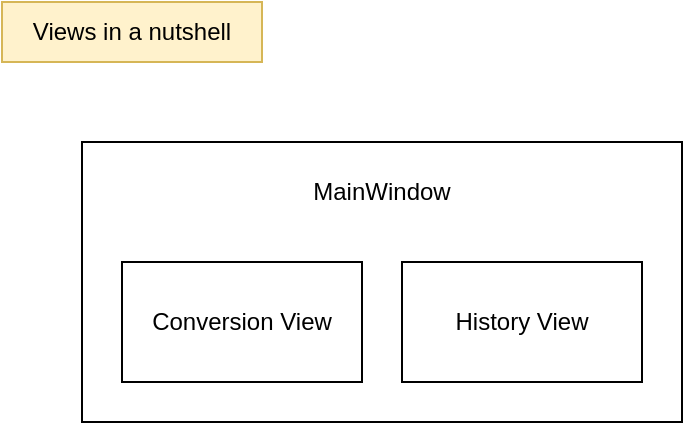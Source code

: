 <mxfile version="21.1.2" type="device" pages="3">
  <diagram name="Views" id="wAXMRrhnX-YWbiJUw-BA">
    <mxGraphModel dx="1392" dy="795" grid="1" gridSize="10" guides="1" tooltips="1" connect="1" arrows="1" fold="1" page="1" pageScale="1" pageWidth="850" pageHeight="1100" math="0" shadow="0">
      <root>
        <mxCell id="0" />
        <mxCell id="1" parent="0" />
        <mxCell id="GL9mVHAH-XKeBI3alYUW-4" value="" style="rounded=0;whiteSpace=wrap;html=1;" parent="1" vertex="1">
          <mxGeometry x="60" y="100" width="300" height="140" as="geometry" />
        </mxCell>
        <mxCell id="GL9mVHAH-XKeBI3alYUW-2" value="Conversion View" style="rounded=0;whiteSpace=wrap;html=1;" parent="1" vertex="1">
          <mxGeometry x="80" y="160" width="120" height="60" as="geometry" />
        </mxCell>
        <mxCell id="GL9mVHAH-XKeBI3alYUW-3" value="History View" style="rounded=0;whiteSpace=wrap;html=1;" parent="1" vertex="1">
          <mxGeometry x="220" y="160" width="120" height="60" as="geometry" />
        </mxCell>
        <mxCell id="GL9mVHAH-XKeBI3alYUW-6" value="MainWindow" style="text;html=1;strokeColor=none;fillColor=none;align=center;verticalAlign=middle;whiteSpace=wrap;rounded=0;" parent="1" vertex="1">
          <mxGeometry x="165" y="110" width="90" height="30" as="geometry" />
        </mxCell>
        <mxCell id="GL9mVHAH-XKeBI3alYUW-8" value="Views in a nutshell" style="text;html=1;strokeColor=#d6b656;fillColor=#fff2cc;align=center;verticalAlign=middle;whiteSpace=wrap;rounded=0;" parent="1" vertex="1">
          <mxGeometry x="20" y="30" width="130" height="30" as="geometry" />
        </mxCell>
      </root>
    </mxGraphModel>
  </diagram>
  <diagram id="cZvHWxoe-WqmMHzHElbF" name="ViewModels">
    <mxGraphModel dx="1392" dy="795" grid="1" gridSize="10" guides="1" tooltips="1" connect="1" arrows="1" fold="1" page="1" pageScale="1" pageWidth="850" pageHeight="1100" math="0" shadow="0">
      <root>
        <mxCell id="0" />
        <mxCell id="1" parent="0" />
        <mxCell id="s7mXlwP2duCpiVbKWQ99-1" value="MainViewModel" style="swimlane;fontStyle=0;childLayout=stackLayout;horizontal=1;startSize=26;fillColor=none;horizontalStack=0;resizeParent=1;resizeParentMax=0;resizeLast=0;collapsible=1;marginBottom=0;whiteSpace=wrap;html=1;" parent="1" vertex="1">
          <mxGeometry x="70" y="120" width="280" height="216" as="geometry" />
        </mxCell>
        <mxCell id="s7mXlwP2duCpiVbKWQ99-2" value="+ SelectViewModelCommand: ICommand" style="text;strokeColor=none;fillColor=none;align=left;verticalAlign=top;spacingLeft=4;spacingRight=4;overflow=hidden;rotatable=0;points=[[0,0.5],[1,0.5]];portConstraint=eastwest;whiteSpace=wrap;html=1;" parent="s7mXlwP2duCpiVbKWQ99-1" vertex="1">
          <mxGeometry y="26" width="280" height="26" as="geometry" />
        </mxCell>
        <mxCell id="s7mXlwP2duCpiVbKWQ99-3" value="+ ExitApplicationCommand: ICommand" style="text;strokeColor=none;fillColor=none;align=left;verticalAlign=top;spacingLeft=4;spacingRight=4;overflow=hidden;rotatable=0;points=[[0,0.5],[1,0.5]];portConstraint=eastwest;whiteSpace=wrap;html=1;" parent="s7mXlwP2duCpiVbKWQ99-1" vertex="1">
          <mxGeometry y="52" width="280" height="26" as="geometry" />
        </mxCell>
        <mxCell id="s7mXlwP2duCpiVbKWQ99-4" value="+ ClearSelectedImageCommand: ICommand" style="text;strokeColor=none;fillColor=none;align=left;verticalAlign=top;spacingLeft=4;spacingRight=4;overflow=hidden;rotatable=0;points=[[0,0.5],[1,0.5]];portConstraint=eastwest;whiteSpace=wrap;html=1;" parent="s7mXlwP2duCpiVbKWQ99-1" vertex="1">
          <mxGeometry y="78" width="280" height="26" as="geometry" />
        </mxCell>
        <mxCell id="s7mXlwP2duCpiVbKWQ99-17" value="+ ConversionViewModel: ConversionViewModel" style="text;strokeColor=none;fillColor=none;align=left;verticalAlign=top;spacingLeft=4;spacingRight=4;overflow=hidden;rotatable=0;points=[[0,0.5],[1,0.5]];portConstraint=eastwest;whiteSpace=wrap;html=1;" parent="s7mXlwP2duCpiVbKWQ99-1" vertex="1">
          <mxGeometry y="104" width="280" height="26" as="geometry" />
        </mxCell>
        <mxCell id="s7mXlwP2duCpiVbKWQ99-18" value="+ HistoryViewModel: ConversionViewModel" style="text;strokeColor=none;fillColor=none;align=left;verticalAlign=top;spacingLeft=4;spacingRight=4;overflow=hidden;rotatable=0;points=[[0,0.5],[1,0.5]];portConstraint=eastwest;whiteSpace=wrap;html=1;" parent="s7mXlwP2duCpiVbKWQ99-1" vertex="1">
          <mxGeometry y="130" width="280" height="26" as="geometry" />
        </mxCell>
        <mxCell id="s7mXlwP2duCpiVbKWQ99-19" value="+ SelectedViewModel: ViewModel?" style="text;strokeColor=none;fillColor=none;align=left;verticalAlign=top;spacingLeft=4;spacingRight=4;overflow=hidden;rotatable=0;points=[[0,0.5],[1,0.5]];portConstraint=eastwest;whiteSpace=wrap;html=1;" parent="s7mXlwP2duCpiVbKWQ99-1" vertex="1">
          <mxGeometry y="156" width="280" height="26" as="geometry" />
        </mxCell>
        <mxCell id="s7mXlwP2duCpiVbKWQ99-21" value="" style="line;strokeWidth=1;fillColor=none;align=left;verticalAlign=middle;spacingTop=-1;spacingLeft=3;spacingRight=3;rotatable=0;labelPosition=right;points=[];portConstraint=eastwest;strokeColor=inherit;" parent="s7mXlwP2duCpiVbKWQ99-1" vertex="1">
          <mxGeometry y="182" width="280" height="8" as="geometry" />
        </mxCell>
        <mxCell id="s7mXlwP2duCpiVbKWQ99-20" value="+ SelectViewModel(object? args): void" style="text;strokeColor=none;fillColor=none;align=left;verticalAlign=top;spacingLeft=4;spacingRight=4;overflow=hidden;rotatable=0;points=[[0,0.5],[1,0.5]];portConstraint=eastwest;whiteSpace=wrap;html=1;" parent="s7mXlwP2duCpiVbKWQ99-1" vertex="1">
          <mxGeometry y="190" width="280" height="26" as="geometry" />
        </mxCell>
        <mxCell id="s7mXlwP2duCpiVbKWQ99-5" value="MainWindowViewModel" style="swimlane;fontStyle=0;childLayout=stackLayout;horizontal=1;startSize=26;fillColor=none;horizontalStack=0;resizeParent=1;resizeParentMax=0;resizeLast=0;collapsible=1;marginBottom=0;whiteSpace=wrap;html=1;" parent="1" vertex="1">
          <mxGeometry x="70" y="620" width="340" height="260" as="geometry" />
        </mxCell>
        <mxCell id="s7mXlwP2duCpiVbKWQ99-6" value="+ SelectImageCommand: ICommand" style="text;strokeColor=none;fillColor=none;align=left;verticalAlign=top;spacingLeft=4;spacingRight=4;overflow=hidden;rotatable=0;points=[[0,0.5],[1,0.5]];portConstraint=eastwest;whiteSpace=wrap;html=1;" parent="s7mXlwP2duCpiVbKWQ99-5" vertex="1">
          <mxGeometry y="26" width="340" height="26" as="geometry" />
        </mxCell>
        <mxCell id="s7mXlwP2duCpiVbKWQ99-7" value="+ ConvertImageCommand: ICommand" style="text;strokeColor=none;fillColor=none;align=left;verticalAlign=top;spacingLeft=4;spacingRight=4;overflow=hidden;rotatable=0;points=[[0,0.5],[1,0.5]];portConstraint=eastwest;whiteSpace=wrap;html=1;" parent="s7mXlwP2duCpiVbKWQ99-5" vertex="1">
          <mxGeometry y="52" width="340" height="26" as="geometry" />
        </mxCell>
        <mxCell id="s7mXlwP2duCpiVbKWQ99-8" value="+ ClearSelectedImageCommand: ICommand" style="text;strokeColor=none;fillColor=none;align=left;verticalAlign=top;spacingLeft=4;spacingRight=4;overflow=hidden;rotatable=0;points=[[0,0.5],[1,0.5]];portConstraint=eastwest;whiteSpace=wrap;html=1;" parent="s7mXlwP2duCpiVbKWQ99-5" vertex="1">
          <mxGeometry y="78" width="340" height="26" as="geometry" />
        </mxCell>
        <mxCell id="s7mXlwP2duCpiVbKWQ99-23" value="+ CurrentImageHeight: int" style="text;strokeColor=none;fillColor=none;align=left;verticalAlign=top;spacingLeft=4;spacingRight=4;overflow=hidden;rotatable=0;points=[[0,0.5],[1,0.5]];portConstraint=eastwest;whiteSpace=wrap;html=1;" parent="s7mXlwP2duCpiVbKWQ99-5" vertex="1">
          <mxGeometry y="104" width="340" height="26" as="geometry" />
        </mxCell>
        <mxCell id="s7mXlwP2duCpiVbKWQ99-24" value="+ CurrentImageWidth: int" style="text;strokeColor=none;fillColor=none;align=left;verticalAlign=top;spacingLeft=4;spacingRight=4;overflow=hidden;rotatable=0;points=[[0,0.5],[1,0.5]];portConstraint=eastwest;whiteSpace=wrap;html=1;" parent="s7mXlwP2duCpiVbKWQ99-5" vertex="1">
          <mxGeometry y="130" width="340" height="26" as="geometry" />
        </mxCell>
        <mxCell id="s7mXlwP2duCpiVbKWQ99-25" value="+ StandardizedLength: int" style="text;strokeColor=none;fillColor=none;align=left;verticalAlign=top;spacingLeft=4;spacingRight=4;overflow=hidden;rotatable=0;points=[[0,0.5],[1,0.5]];portConstraint=eastwest;whiteSpace=wrap;html=1;" parent="s7mXlwP2duCpiVbKWQ99-5" vertex="1">
          <mxGeometry y="156" width="340" height="26" as="geometry" />
        </mxCell>
        <mxCell id="s7mXlwP2duCpiVbKWQ99-26" value="+ ImageOrientation: ImageOrientation" style="text;strokeColor=none;fillColor=none;align=left;verticalAlign=top;spacingLeft=4;spacingRight=4;overflow=hidden;rotatable=0;points=[[0,0.5],[1,0.5]];portConstraint=eastwest;whiteSpace=wrap;html=1;" parent="s7mXlwP2duCpiVbKWQ99-5" vertex="1">
          <mxGeometry y="182" width="340" height="26" as="geometry" />
        </mxCell>
        <mxCell id="s7mXlwP2duCpiVbKWQ99-27" value="+ CurrentImage: BitmapImage?" style="text;strokeColor=none;fillColor=none;align=left;verticalAlign=top;spacingLeft=4;spacingRight=4;overflow=hidden;rotatable=0;points=[[0,0.5],[1,0.5]];portConstraint=eastwest;whiteSpace=wrap;html=1;" parent="s7mXlwP2duCpiVbKWQ99-5" vertex="1">
          <mxGeometry y="208" width="340" height="26" as="geometry" />
        </mxCell>
        <mxCell id="s7mXlwP2duCpiVbKWQ99-28" value="+ TransformedBitmapImage: RenderTargetBitmap?" style="text;strokeColor=none;fillColor=none;align=left;verticalAlign=top;spacingLeft=4;spacingRight=4;overflow=hidden;rotatable=0;points=[[0,0.5],[1,0.5]];portConstraint=eastwest;whiteSpace=wrap;html=1;" parent="s7mXlwP2duCpiVbKWQ99-5" vertex="1">
          <mxGeometry y="234" width="340" height="26" as="geometry" />
        </mxCell>
        <mxCell id="s7mXlwP2duCpiVbKWQ99-9" value="ConversionViewModel" style="swimlane;fontStyle=0;childLayout=stackLayout;horizontal=1;startSize=26;fillColor=none;horizontalStack=0;resizeParent=1;resizeParentMax=0;resizeLast=0;collapsible=1;marginBottom=0;whiteSpace=wrap;html=1;" parent="1" vertex="1">
          <mxGeometry x="70" y="390" width="280" height="52" as="geometry" />
        </mxCell>
        <mxCell id="s7mXlwP2duCpiVbKWQ99-12" value="+ field: type" style="text;strokeColor=none;fillColor=none;align=left;verticalAlign=top;spacingLeft=4;spacingRight=4;overflow=hidden;rotatable=0;points=[[0,0.5],[1,0.5]];portConstraint=eastwest;whiteSpace=wrap;html=1;" parent="s7mXlwP2duCpiVbKWQ99-9" vertex="1">
          <mxGeometry y="26" width="280" height="26" as="geometry" />
        </mxCell>
        <mxCell id="s7mXlwP2duCpiVbKWQ99-13" value="HistoryViewModel" style="swimlane;fontStyle=0;childLayout=stackLayout;horizontal=1;startSize=26;fillColor=none;horizontalStack=0;resizeParent=1;resizeParentMax=0;resizeLast=0;collapsible=1;marginBottom=0;whiteSpace=wrap;html=1;" parent="1" vertex="1">
          <mxGeometry x="70" y="480" width="340" height="112" as="geometry" />
        </mxCell>
        <mxCell id="s7mXlwP2duCpiVbKWQ99-14" value="+ FileHistory: ObservableCollection&amp;lt;LoadHistoryRecord&amp;gt;" style="text;strokeColor=none;fillColor=none;align=left;verticalAlign=top;spacingLeft=4;spacingRight=4;overflow=hidden;rotatable=0;points=[[0,0.5],[1,0.5]];portConstraint=eastwest;whiteSpace=wrap;html=1;" parent="s7mXlwP2duCpiVbKWQ99-13" vertex="1">
          <mxGeometry y="26" width="340" height="26" as="geometry" />
        </mxCell>
        <mxCell id="s7mXlwP2duCpiVbKWQ99-15" value="+ ShowHistory: bool" style="text;strokeColor=none;fillColor=none;align=left;verticalAlign=top;spacingLeft=4;spacingRight=4;overflow=hidden;rotatable=0;points=[[0,0.5],[1,0.5]];portConstraint=eastwest;whiteSpace=wrap;html=1;" parent="s7mXlwP2duCpiVbKWQ99-13" vertex="1">
          <mxGeometry y="52" width="340" height="26" as="geometry" />
        </mxCell>
        <mxCell id="s7mXlwP2duCpiVbKWQ99-22" value="" style="line;strokeWidth=1;fillColor=none;align=left;verticalAlign=middle;spacingTop=-1;spacingLeft=3;spacingRight=3;rotatable=0;labelPosition=right;points=[];portConstraint=eastwest;strokeColor=inherit;" parent="s7mXlwP2duCpiVbKWQ99-13" vertex="1">
          <mxGeometry y="78" width="340" height="8" as="geometry" />
        </mxCell>
        <mxCell id="s7mXlwP2duCpiVbKWQ99-16" value="+ LoadHistoryFile(): void" style="text;strokeColor=none;fillColor=none;align=left;verticalAlign=top;spacingLeft=4;spacingRight=4;overflow=hidden;rotatable=0;points=[[0,0.5],[1,0.5]];portConstraint=eastwest;whiteSpace=wrap;html=1;" parent="s7mXlwP2duCpiVbKWQ99-13" vertex="1">
          <mxGeometry y="86" width="340" height="26" as="geometry" />
        </mxCell>
      </root>
    </mxGraphModel>
  </diagram>
  <diagram id="2GdOQiQikTteVn5vdCZW" name="Use Case Diagram">
    <mxGraphModel dx="1392" dy="795" grid="1" gridSize="10" guides="1" tooltips="1" connect="1" arrows="1" fold="1" page="1" pageScale="1" pageWidth="850" pageHeight="1100" math="0" shadow="0">
      <root>
        <mxCell id="0" />
        <mxCell id="1" parent="0" />
        <mxCell id="fNSVLwR8-w3DZ-mtGaCx-1" value="Image Squared" style="shape=umlFrame;whiteSpace=wrap;html=1;pointerEvents=0;width=70;height=40;" parent="1" vertex="1">
          <mxGeometry x="120" y="40" width="380" height="400" as="geometry" />
        </mxCell>
        <mxCell id="yF32j6vrBHUPzWl6QAS9-1" style="rounded=0;orthogonalLoop=1;jettySize=auto;html=1;entryX=0;entryY=0.5;entryDx=0;entryDy=0;" edge="1" parent="1" source="fNSVLwR8-w3DZ-mtGaCx-2" target="fNSVLwR8-w3DZ-mtGaCx-5">
          <mxGeometry relative="1" as="geometry" />
        </mxCell>
        <mxCell id="yF32j6vrBHUPzWl6QAS9-2" style="rounded=0;orthogonalLoop=1;jettySize=auto;html=1;" edge="1" parent="1" source="fNSVLwR8-w3DZ-mtGaCx-2" target="fNSVLwR8-w3DZ-mtGaCx-6">
          <mxGeometry relative="1" as="geometry" />
        </mxCell>
        <mxCell id="yF32j6vrBHUPzWl6QAS9-4" style="edgeStyle=orthogonalEdgeStyle;rounded=0;orthogonalLoop=1;jettySize=auto;html=1;" edge="1" parent="1" source="fNSVLwR8-w3DZ-mtGaCx-2" target="yF32j6vrBHUPzWl6QAS9-3">
          <mxGeometry relative="1" as="geometry" />
        </mxCell>
        <mxCell id="yF32j6vrBHUPzWl6QAS9-5" style="rounded=0;orthogonalLoop=1;jettySize=auto;html=1;entryX=0;entryY=0.5;entryDx=0;entryDy=0;" edge="1" parent="1" source="fNSVLwR8-w3DZ-mtGaCx-2" target="fNSVLwR8-w3DZ-mtGaCx-8">
          <mxGeometry relative="1" as="geometry">
            <Array as="points">
              <mxPoint x="150" y="140" />
            </Array>
          </mxGeometry>
        </mxCell>
        <mxCell id="yF32j6vrBHUPzWl6QAS9-6" style="rounded=0;orthogonalLoop=1;jettySize=auto;html=1;entryX=0;entryY=0;entryDx=0;entryDy=0;" edge="1" parent="1" source="fNSVLwR8-w3DZ-mtGaCx-2" target="fNSVLwR8-w3DZ-mtGaCx-7">
          <mxGeometry relative="1" as="geometry" />
        </mxCell>
        <mxCell id="fNSVLwR8-w3DZ-mtGaCx-2" value="User" style="shape=umlActor;verticalLabelPosition=bottom;verticalAlign=top;html=1;" parent="1" vertex="1">
          <mxGeometry x="30" y="220" width="30" height="60" as="geometry" />
        </mxCell>
        <mxCell id="fNSVLwR8-w3DZ-mtGaCx-5" value="Convert image to perfect square" style="ellipse;whiteSpace=wrap;html=1;" parent="1" vertex="1">
          <mxGeometry x="160" y="150" width="140" height="70" as="geometry" />
        </mxCell>
        <mxCell id="fNSVLwR8-w3DZ-mtGaCx-6" value="Convert image to perfect square with custom padding" style="ellipse;whiteSpace=wrap;html=1;" parent="1" vertex="1">
          <mxGeometry x="150" y="300" width="160" height="95" as="geometry" />
        </mxCell>
        <mxCell id="fNSVLwR8-w3DZ-mtGaCx-7" value="View History" style="ellipse;whiteSpace=wrap;html=1;" parent="1" vertex="1">
          <mxGeometry x="330" y="307.5" width="130" height="80" as="geometry" />
        </mxCell>
        <mxCell id="fNSVLwR8-w3DZ-mtGaCx-8" value="Configure default settings" style="ellipse;whiteSpace=wrap;html=1;" parent="1" vertex="1">
          <mxGeometry x="300" y="70" width="130" height="80" as="geometry" />
        </mxCell>
        <mxCell id="yF32j6vrBHUPzWl6QAS9-3" value="Resize output" style="ellipse;whiteSpace=wrap;html=1;" vertex="1" parent="1">
          <mxGeometry x="330" y="210" width="130" height="80" as="geometry" />
        </mxCell>
      </root>
    </mxGraphModel>
  </diagram>
</mxfile>
